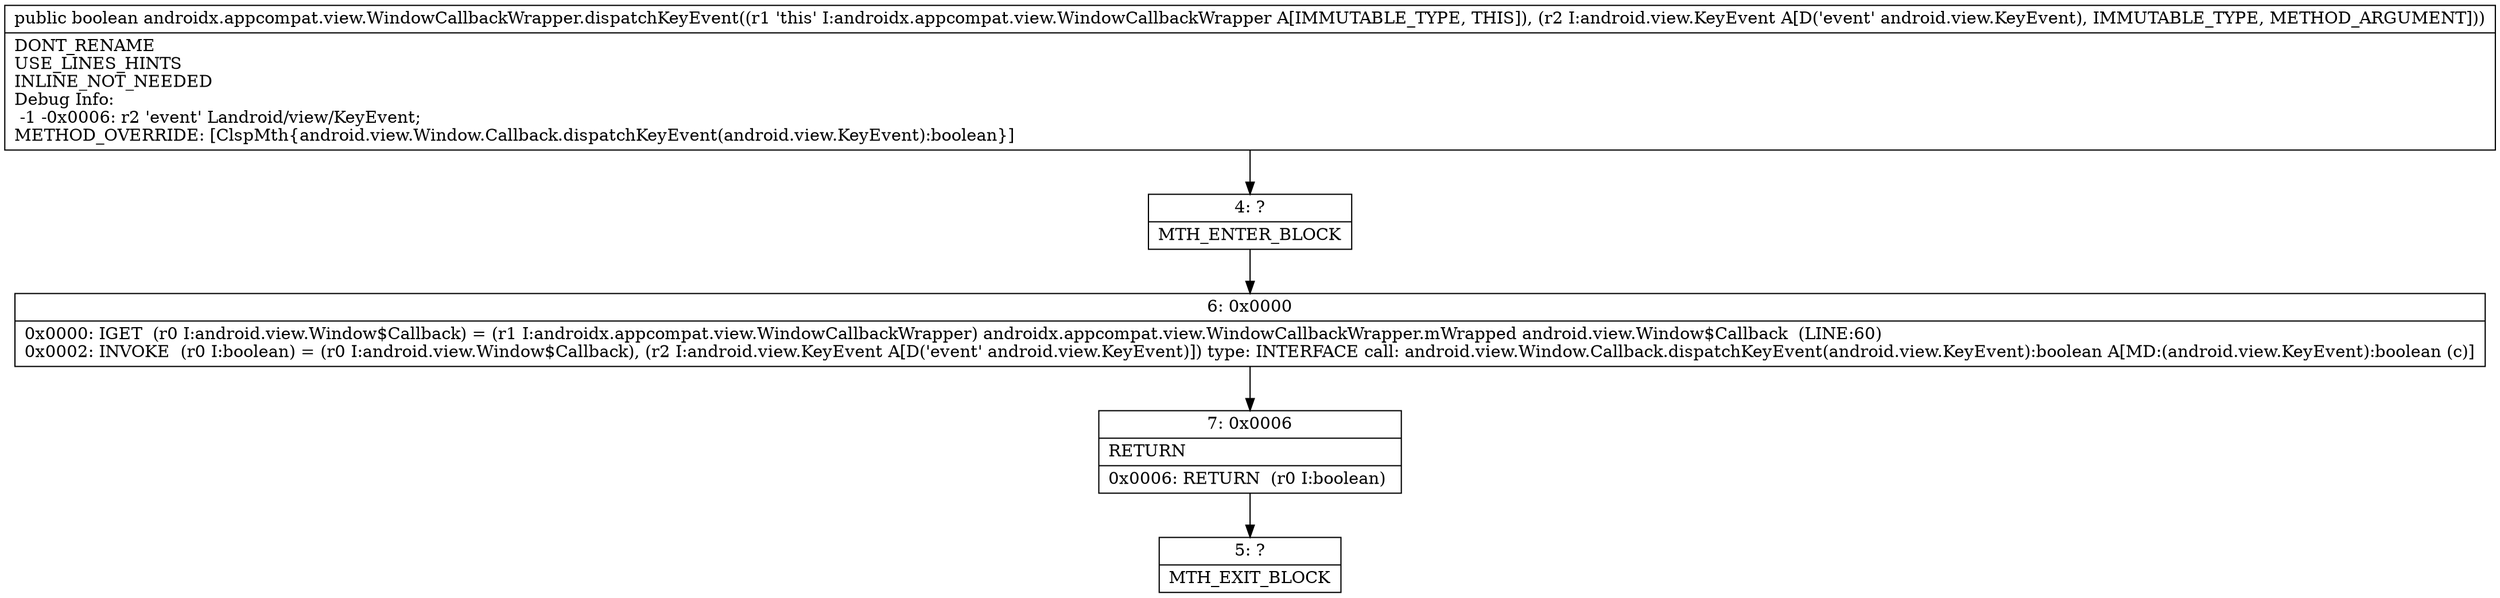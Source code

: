digraph "CFG forandroidx.appcompat.view.WindowCallbackWrapper.dispatchKeyEvent(Landroid\/view\/KeyEvent;)Z" {
Node_4 [shape=record,label="{4\:\ ?|MTH_ENTER_BLOCK\l}"];
Node_6 [shape=record,label="{6\:\ 0x0000|0x0000: IGET  (r0 I:android.view.Window$Callback) = (r1 I:androidx.appcompat.view.WindowCallbackWrapper) androidx.appcompat.view.WindowCallbackWrapper.mWrapped android.view.Window$Callback  (LINE:60)\l0x0002: INVOKE  (r0 I:boolean) = (r0 I:android.view.Window$Callback), (r2 I:android.view.KeyEvent A[D('event' android.view.KeyEvent)]) type: INTERFACE call: android.view.Window.Callback.dispatchKeyEvent(android.view.KeyEvent):boolean A[MD:(android.view.KeyEvent):boolean (c)]\l}"];
Node_7 [shape=record,label="{7\:\ 0x0006|RETURN\l|0x0006: RETURN  (r0 I:boolean) \l}"];
Node_5 [shape=record,label="{5\:\ ?|MTH_EXIT_BLOCK\l}"];
MethodNode[shape=record,label="{public boolean androidx.appcompat.view.WindowCallbackWrapper.dispatchKeyEvent((r1 'this' I:androidx.appcompat.view.WindowCallbackWrapper A[IMMUTABLE_TYPE, THIS]), (r2 I:android.view.KeyEvent A[D('event' android.view.KeyEvent), IMMUTABLE_TYPE, METHOD_ARGUMENT]))  | DONT_RENAME\lUSE_LINES_HINTS\lINLINE_NOT_NEEDED\lDebug Info:\l  \-1 \-0x0006: r2 'event' Landroid\/view\/KeyEvent;\lMETHOD_OVERRIDE: [ClspMth\{android.view.Window.Callback.dispatchKeyEvent(android.view.KeyEvent):boolean\}]\l}"];
MethodNode -> Node_4;Node_4 -> Node_6;
Node_6 -> Node_7;
Node_7 -> Node_5;
}

